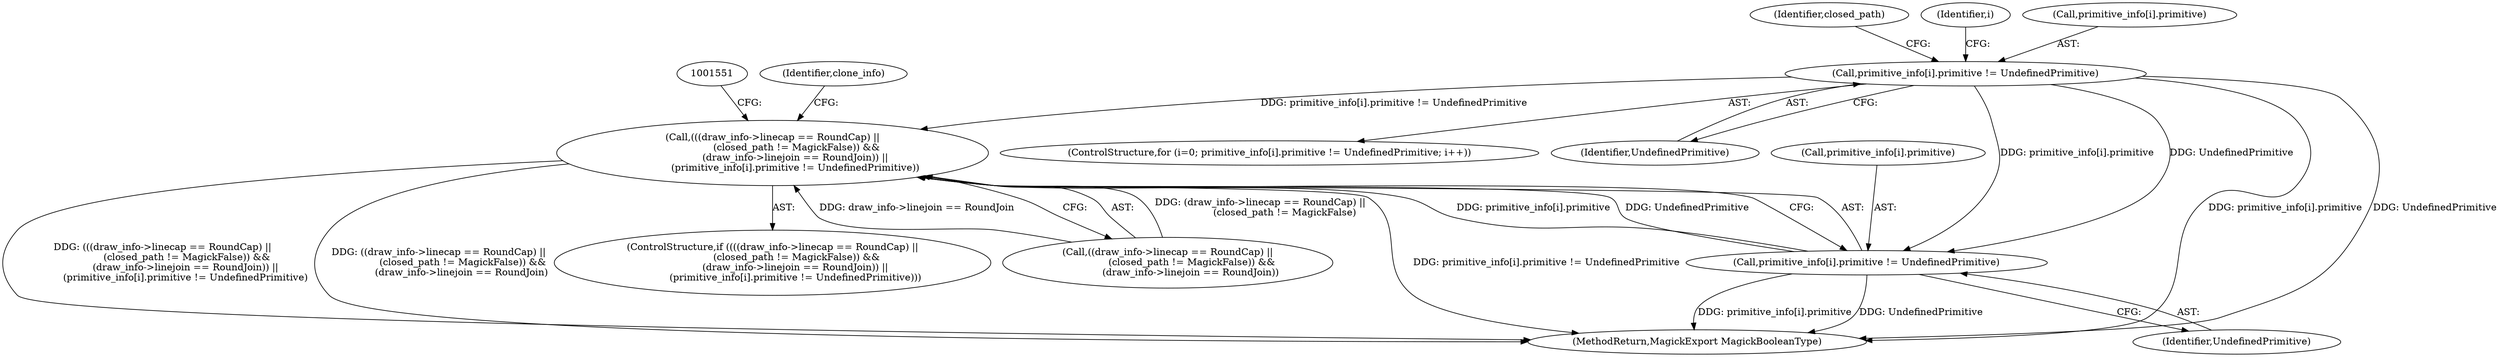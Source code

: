 digraph "0_ImageMagick_726812fa2fa7ce16bcf58f6e115f65427a1c0950_2@pointer" {
"1001467" [label="(Call,primitive_info[i].primitive != UndefinedPrimitive)"];
"1001526" [label="(Call,(((draw_info->linecap == RoundCap) ||\n                (closed_path != MagickFalse)) &&\n               (draw_info->linejoin == RoundJoin)) ||\n               (primitive_info[i].primitive != UndefinedPrimitive))"];
"1001542" [label="(Call,primitive_info[i].primitive != UndefinedPrimitive)"];
"1001477" [label="(Identifier,closed_path)"];
"1001548" [label="(Identifier,UndefinedPrimitive)"];
"1001475" [label="(Identifier,i)"];
"1001526" [label="(Call,(((draw_info->linecap == RoundCap) ||\n                (closed_path != MagickFalse)) &&\n               (draw_info->linejoin == RoundJoin)) ||\n               (primitive_info[i].primitive != UndefinedPrimitive))"];
"1001543" [label="(Call,primitive_info[i].primitive)"];
"1001463" [label="(ControlStructure,for (i=0; primitive_info[i].primitive != UndefinedPrimitive; i++))"];
"1001473" [label="(Identifier,UndefinedPrimitive)"];
"1001629" [label="(MethodReturn,MagickExport MagickBooleanType)"];
"1001525" [label="(ControlStructure,if ((((draw_info->linecap == RoundCap) ||\n                (closed_path != MagickFalse)) &&\n               (draw_info->linejoin == RoundJoin)) ||\n               (primitive_info[i].primitive != UndefinedPrimitive)))"];
"1001542" [label="(Call,primitive_info[i].primitive != UndefinedPrimitive)"];
"1001559" [label="(Identifier,clone_info)"];
"1001527" [label="(Call,((draw_info->linecap == RoundCap) ||\n                (closed_path != MagickFalse)) &&\n               (draw_info->linejoin == RoundJoin))"];
"1001467" [label="(Call,primitive_info[i].primitive != UndefinedPrimitive)"];
"1001468" [label="(Call,primitive_info[i].primitive)"];
"1001467" -> "1001463"  [label="AST: "];
"1001467" -> "1001473"  [label="CFG: "];
"1001468" -> "1001467"  [label="AST: "];
"1001473" -> "1001467"  [label="AST: "];
"1001475" -> "1001467"  [label="CFG: "];
"1001477" -> "1001467"  [label="CFG: "];
"1001467" -> "1001629"  [label="DDG: UndefinedPrimitive"];
"1001467" -> "1001629"  [label="DDG: primitive_info[i].primitive"];
"1001467" -> "1001526"  [label="DDG: primitive_info[i].primitive != UndefinedPrimitive"];
"1001467" -> "1001542"  [label="DDG: primitive_info[i].primitive"];
"1001467" -> "1001542"  [label="DDG: UndefinedPrimitive"];
"1001526" -> "1001525"  [label="AST: "];
"1001526" -> "1001527"  [label="CFG: "];
"1001526" -> "1001542"  [label="CFG: "];
"1001527" -> "1001526"  [label="AST: "];
"1001542" -> "1001526"  [label="AST: "];
"1001551" -> "1001526"  [label="CFG: "];
"1001559" -> "1001526"  [label="CFG: "];
"1001526" -> "1001629"  [label="DDG: primitive_info[i].primitive != UndefinedPrimitive"];
"1001526" -> "1001629"  [label="DDG: (((draw_info->linecap == RoundCap) ||\n                (closed_path != MagickFalse)) &&\n               (draw_info->linejoin == RoundJoin)) ||\n               (primitive_info[i].primitive != UndefinedPrimitive)"];
"1001526" -> "1001629"  [label="DDG: ((draw_info->linecap == RoundCap) ||\n                (closed_path != MagickFalse)) &&\n               (draw_info->linejoin == RoundJoin)"];
"1001527" -> "1001526"  [label="DDG: (draw_info->linecap == RoundCap) ||\n                (closed_path != MagickFalse)"];
"1001527" -> "1001526"  [label="DDG: draw_info->linejoin == RoundJoin"];
"1001542" -> "1001526"  [label="DDG: primitive_info[i].primitive"];
"1001542" -> "1001526"  [label="DDG: UndefinedPrimitive"];
"1001542" -> "1001548"  [label="CFG: "];
"1001543" -> "1001542"  [label="AST: "];
"1001548" -> "1001542"  [label="AST: "];
"1001542" -> "1001629"  [label="DDG: primitive_info[i].primitive"];
"1001542" -> "1001629"  [label="DDG: UndefinedPrimitive"];
}
